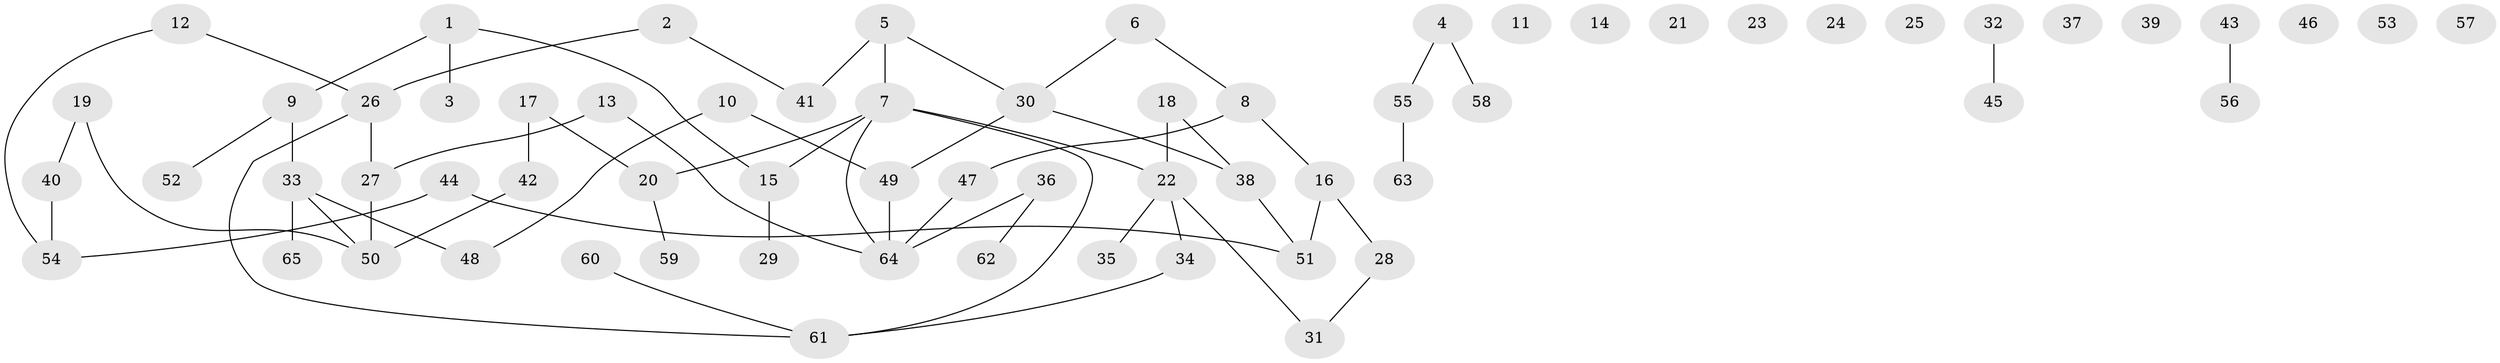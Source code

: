 // coarse degree distribution, {4: 0.11627906976744186, 2: 0.20930232558139536, 1: 0.18604651162790697, 3: 0.09302325581395349, 7: 0.023255813953488372, 0: 0.3023255813953488, 5: 0.06976744186046512}
// Generated by graph-tools (version 1.1) at 2025/41/03/06/25 10:41:20]
// undirected, 65 vertices, 63 edges
graph export_dot {
graph [start="1"]
  node [color=gray90,style=filled];
  1;
  2;
  3;
  4;
  5;
  6;
  7;
  8;
  9;
  10;
  11;
  12;
  13;
  14;
  15;
  16;
  17;
  18;
  19;
  20;
  21;
  22;
  23;
  24;
  25;
  26;
  27;
  28;
  29;
  30;
  31;
  32;
  33;
  34;
  35;
  36;
  37;
  38;
  39;
  40;
  41;
  42;
  43;
  44;
  45;
  46;
  47;
  48;
  49;
  50;
  51;
  52;
  53;
  54;
  55;
  56;
  57;
  58;
  59;
  60;
  61;
  62;
  63;
  64;
  65;
  1 -- 3;
  1 -- 9;
  1 -- 15;
  2 -- 26;
  2 -- 41;
  4 -- 55;
  4 -- 58;
  5 -- 7;
  5 -- 30;
  5 -- 41;
  6 -- 8;
  6 -- 30;
  7 -- 15;
  7 -- 20;
  7 -- 22;
  7 -- 61;
  7 -- 64;
  8 -- 16;
  8 -- 47;
  9 -- 33;
  9 -- 52;
  10 -- 48;
  10 -- 49;
  12 -- 26;
  12 -- 54;
  13 -- 27;
  13 -- 64;
  15 -- 29;
  16 -- 28;
  16 -- 51;
  17 -- 20;
  17 -- 42;
  18 -- 22;
  18 -- 38;
  19 -- 40;
  19 -- 50;
  20 -- 59;
  22 -- 31;
  22 -- 34;
  22 -- 35;
  26 -- 27;
  26 -- 61;
  27 -- 50;
  28 -- 31;
  30 -- 38;
  30 -- 49;
  32 -- 45;
  33 -- 48;
  33 -- 50;
  33 -- 65;
  34 -- 61;
  36 -- 62;
  36 -- 64;
  38 -- 51;
  40 -- 54;
  42 -- 50;
  43 -- 56;
  44 -- 51;
  44 -- 54;
  47 -- 64;
  49 -- 64;
  55 -- 63;
  60 -- 61;
}
